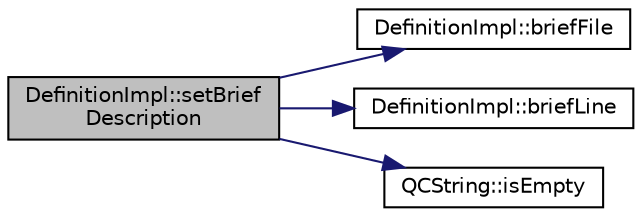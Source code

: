 digraph "DefinitionImpl::setBriefDescription"
{
 // LATEX_PDF_SIZE
  edge [fontname="Helvetica",fontsize="10",labelfontname="Helvetica",labelfontsize="10"];
  node [fontname="Helvetica",fontsize="10",shape=record];
  rankdir="LR";
  Node1 [label="DefinitionImpl::setBrief\lDescription",height=0.2,width=0.4,color="black", fillcolor="grey75", style="filled", fontcolor="black",tooltip=" "];
  Node1 -> Node2 [color="midnightblue",fontsize="10",style="solid",fontname="Helvetica"];
  Node2 [label="DefinitionImpl::briefFile",height=0.2,width=0.4,color="black", fillcolor="white", style="filled",URL="$classDefinitionImpl.html#aa59f5a2e9006a617d1a99c89ac9304b2",tooltip=" "];
  Node1 -> Node3 [color="midnightblue",fontsize="10",style="solid",fontname="Helvetica"];
  Node3 [label="DefinitionImpl::briefLine",height=0.2,width=0.4,color="black", fillcolor="white", style="filled",URL="$classDefinitionImpl.html#a361677b66bf12702586b1ebb02ba057c",tooltip=" "];
  Node1 -> Node4 [color="midnightblue",fontsize="10",style="solid",fontname="Helvetica"];
  Node4 [label="QCString::isEmpty",height=0.2,width=0.4,color="black", fillcolor="white", style="filled",URL="$classQCString.html#a621c4090d69ad7d05ef8e5234376c3d8",tooltip=" "];
}
